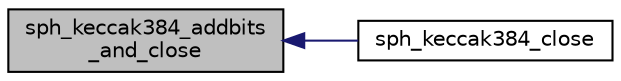 digraph "sph_keccak384_addbits_and_close"
{
  edge [fontname="Helvetica",fontsize="10",labelfontname="Helvetica",labelfontsize="10"];
  node [fontname="Helvetica",fontsize="10",shape=record];
  rankdir="LR";
  Node23 [label="sph_keccak384_addbits\l_and_close",height=0.2,width=0.4,color="black", fillcolor="grey75", style="filled", fontcolor="black"];
  Node23 -> Node24 [dir="back",color="midnightblue",fontsize="10",style="solid",fontname="Helvetica"];
  Node24 [label="sph_keccak384_close",height=0.2,width=0.4,color="black", fillcolor="white", style="filled",URL="$sph__keccak_8h.html#af0fd0edc052f407b312f9dbee8797471",tooltip="Terminate the current Keccak-384 computation and output the result into the provided buffer..."];
}
